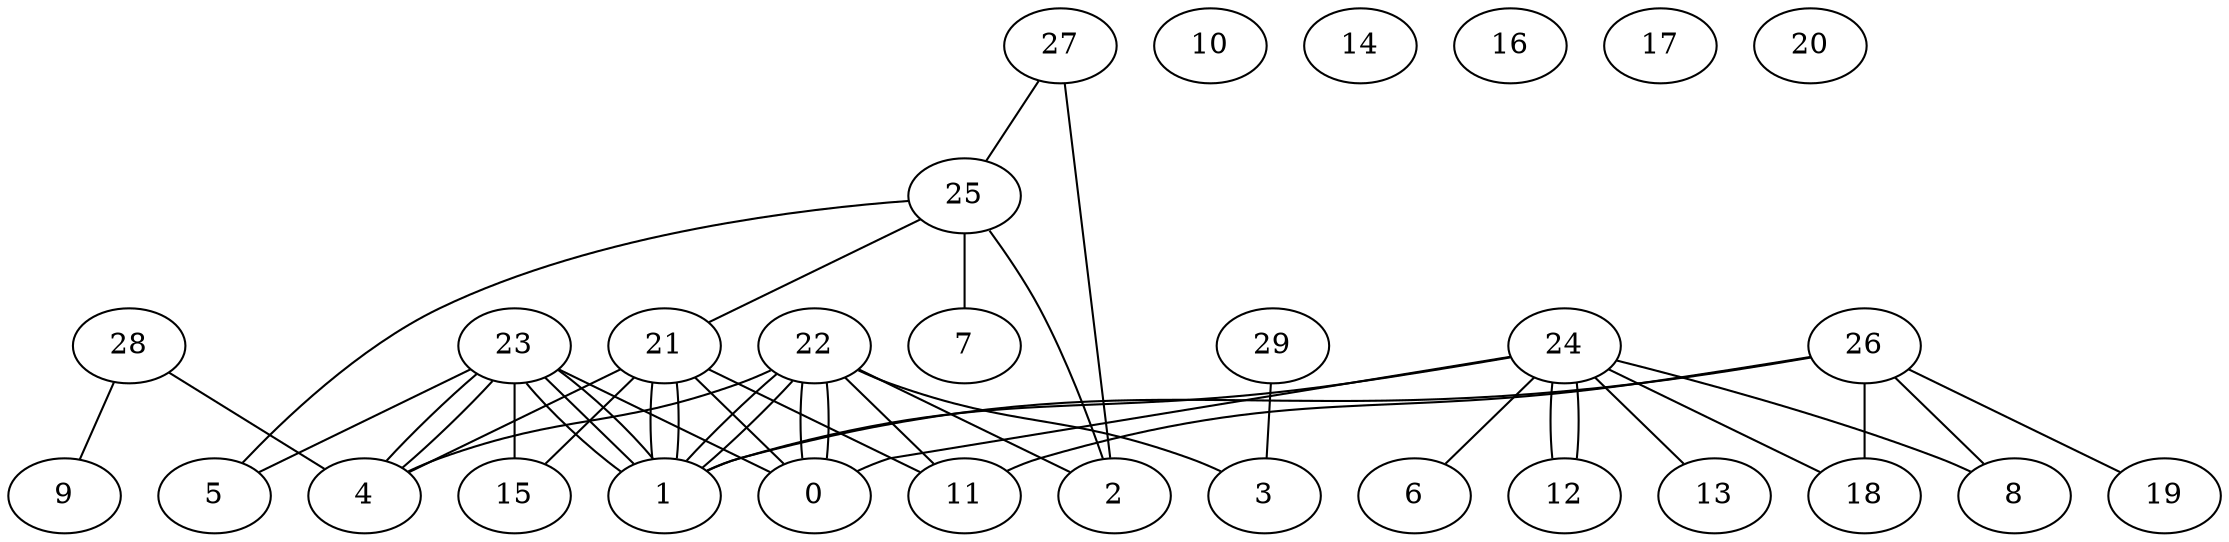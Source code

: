 graph G {
0;
1;
2;
3;
4;
5;
6;
7;
8;
9;
10;
11;
12;
13;
14;
15;
16;
17;
18;
19;
20;
21;
22;
23;
24;
25;
26;
27;
28;
29;
29--3 ;
28--4 ;
28--9 ;
27--2 ;
27--25 ;
26--19 ;
26--8 ;
26--18 ;
26--11 ;
26--1 ;
25--7 ;
25--2 ;
25--21 ;
25--5 ;
24--18 ;
24--1 ;
24--8 ;
24--13 ;
24--12 ;
24--12 ;
24--6 ;
24--0 ;
23--4 ;
23--5 ;
23--15 ;
23--1 ;
23--0 ;
23--1 ;
23--4 ;
23--1 ;
22--1 ;
22--0 ;
22--3 ;
22--2 ;
22--11 ;
22--1 ;
22--4 ;
22--0 ;
21--11 ;
21--15 ;
21--4 ;
21--1 ;
21--0 ;
21--1 ;
}
